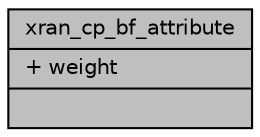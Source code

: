 digraph "xran_cp_bf_attribute"
{
 // LATEX_PDF_SIZE
  edge [fontname="Helvetica",fontsize="10",labelfontname="Helvetica",labelfontsize="10"];
  node [fontname="Helvetica",fontsize="10",shape=record];
  Node1 [label="{xran_cp_bf_attribute\n|+ weight\l|}",height=0.2,width=0.4,color="black", fillcolor="grey75", style="filled", fontcolor="black",tooltip=" "];
}
